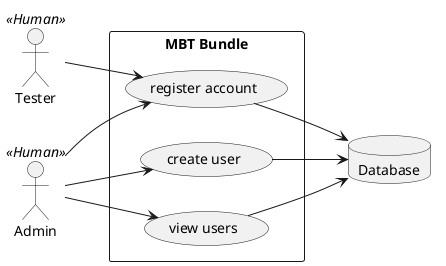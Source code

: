 @startuml

left to right direction
skinparam packageStyle rectangle

actor Tester as tester << Human >>
actor Admin as admin << Human >>
database Database as database

rectangle "MBT Bundle" {
  tester --> (register account)
  admin --> (create user)
  admin --> (register account)
  admin --> (view users)
  (create user) --> database
  (register account) --> database
  (view users) --> database
}

@enduml
